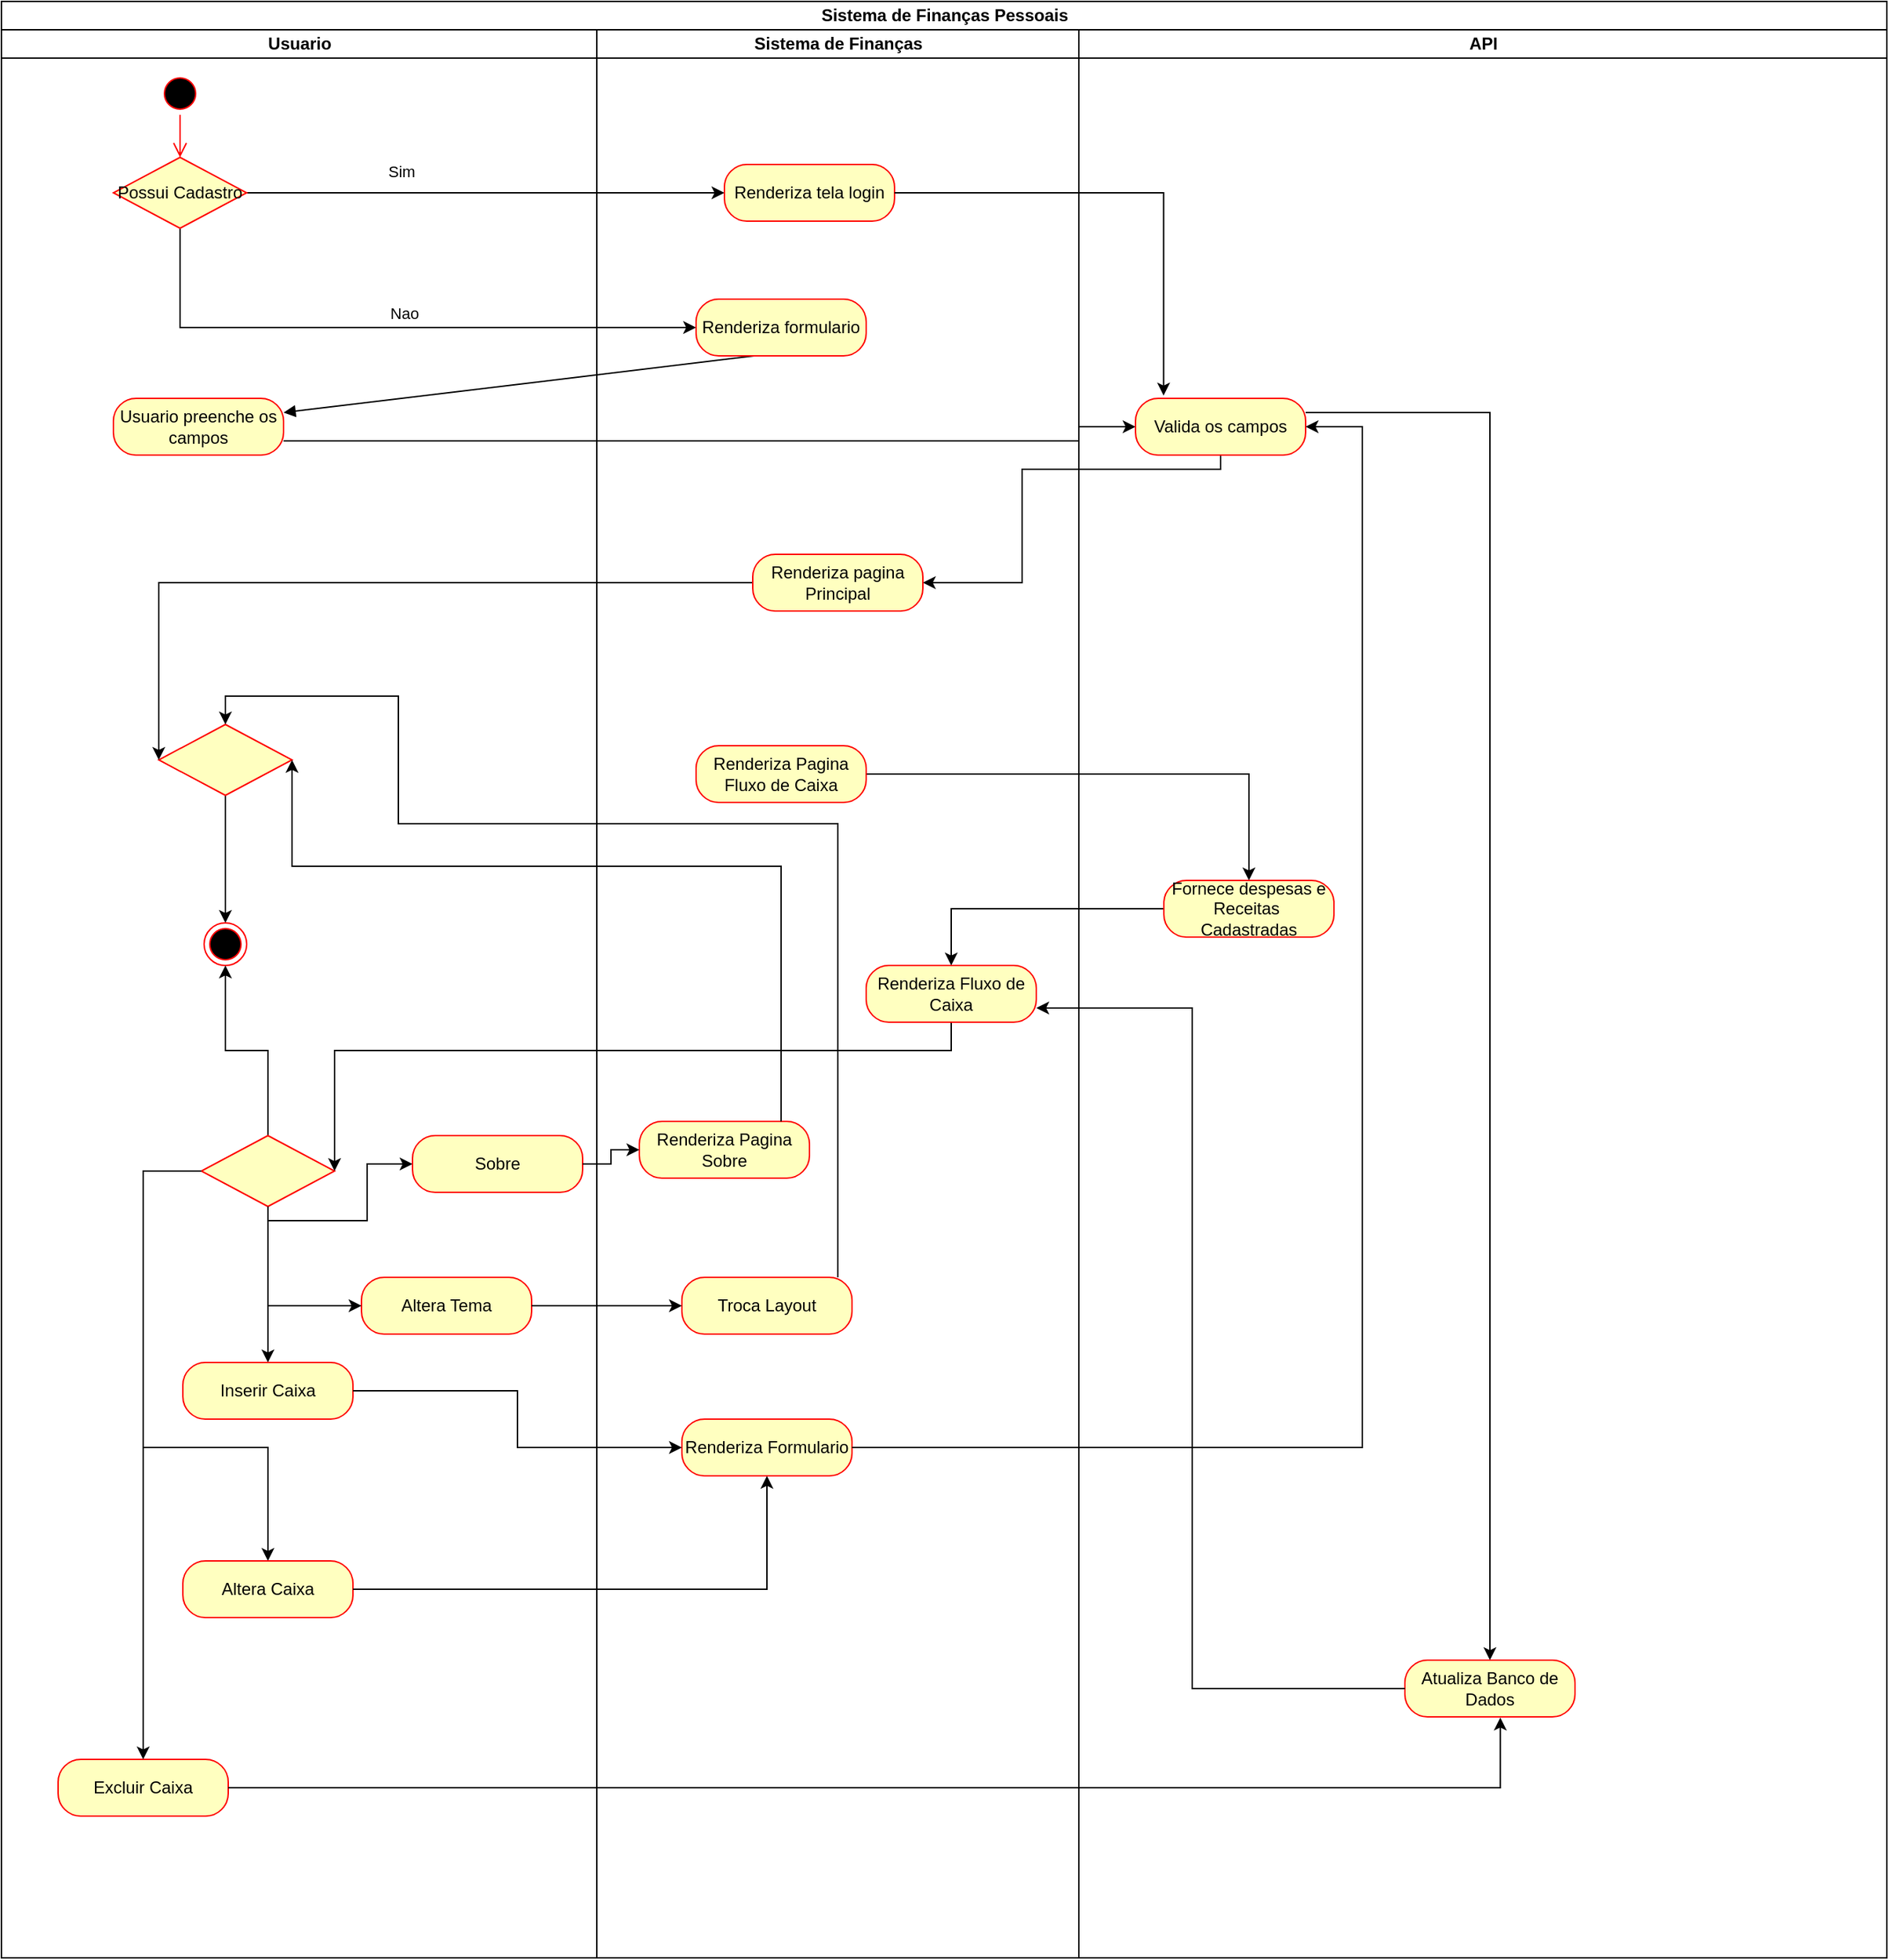<mxfile version="13.8.6" type="device"><diagram id="MltDcvICyytDoXgS4gsB" name="Page-1"><mxGraphModel dx="1375" dy="864" grid="1" gridSize="10" guides="1" tooltips="1" connect="1" arrows="1" fold="1" page="1" pageScale="1" pageWidth="827" pageHeight="1169" math="0" shadow="0"><root><mxCell id="0"/><mxCell id="1" parent="0"/><mxCell id="fEoarmlSWMrvtzrIugMK-1" value="Sistema de Finanças Pessoais" style="swimlane;html=1;childLayout=stackLayout;resizeParent=1;resizeParentMax=0;startSize=20;aspect=fixed;" parent="1" vertex="1"><mxGeometry x="80" y="40" width="1330" height="1380" as="geometry"/></mxCell><mxCell id="fEoarmlSWMrvtzrIugMK-49" value="Nao" style="edgeStyle=orthogonalEdgeStyle;rounded=0;orthogonalLoop=1;jettySize=auto;html=1;entryX=0;entryY=0.5;entryDx=0;entryDy=0;exitX=0.5;exitY=1;exitDx=0;exitDy=0;" parent="fEoarmlSWMrvtzrIugMK-1" source="fEoarmlSWMrvtzrIugMK-41" target="fEoarmlSWMrvtzrIugMK-47" edge="1"><mxGeometry x="0.051" y="10" relative="1" as="geometry"><mxPoint as="offset"/></mxGeometry></mxCell><mxCell id="fEoarmlSWMrvtzrIugMK-52" value="" style="html=1;verticalAlign=bottom;endArrow=block;entryX=1;entryY=0.25;entryDx=0;entryDy=0;exitX=0.342;exitY=1;exitDx=0;exitDy=0;exitPerimeter=0;" parent="fEoarmlSWMrvtzrIugMK-1" source="fEoarmlSWMrvtzrIugMK-47" target="fEoarmlSWMrvtzrIugMK-50" edge="1"><mxGeometry width="80" relative="1" as="geometry"><mxPoint x="280" y="150" as="sourcePoint"/><mxPoint x="360" y="150" as="targetPoint"/></mxGeometry></mxCell><mxCell id="fEoarmlSWMrvtzrIugMK-54" value="Sim" style="edgeStyle=orthogonalEdgeStyle;rounded=0;orthogonalLoop=1;jettySize=auto;html=1;entryX=0;entryY=0.5;entryDx=0;entryDy=0;" parent="fEoarmlSWMrvtzrIugMK-1" source="fEoarmlSWMrvtzrIugMK-41" target="fEoarmlSWMrvtzrIugMK-53" edge="1"><mxGeometry x="-0.356" y="15" relative="1" as="geometry"><mxPoint as="offset"/></mxGeometry></mxCell><mxCell id="fEoarmlSWMrvtzrIugMK-58" style="edgeStyle=orthogonalEdgeStyle;rounded=0;orthogonalLoop=1;jettySize=auto;html=1;entryX=0;entryY=0.5;entryDx=0;entryDy=0;" parent="fEoarmlSWMrvtzrIugMK-1" source="fEoarmlSWMrvtzrIugMK-50" target="fEoarmlSWMrvtzrIugMK-57" edge="1"><mxGeometry relative="1" as="geometry"><Array as="points"><mxPoint x="760" y="310"/><mxPoint x="760" y="300"/></Array></mxGeometry></mxCell><mxCell id="fEoarmlSWMrvtzrIugMK-2" value="Usuario" style="swimlane;html=1;startSize=20;" parent="fEoarmlSWMrvtzrIugMK-1" vertex="1"><mxGeometry y="20" width="420" height="1360" as="geometry"/></mxCell><mxCell id="fEoarmlSWMrvtzrIugMK-107" value="Excluir Caixa" style="rounded=1;whiteSpace=wrap;html=1;arcSize=40;fontColor=#000000;fillColor=#ffffc0;strokeColor=#ff0000;" parent="fEoarmlSWMrvtzrIugMK-2" vertex="1"><mxGeometry x="40" y="1220" width="120" height="40" as="geometry"/></mxCell><mxCell id="fEoarmlSWMrvtzrIugMK-5" value="" style="ellipse;html=1;shape=startState;fillColor=#000000;strokeColor=#ff0000;" parent="fEoarmlSWMrvtzrIugMK-2" vertex="1"><mxGeometry x="111" y="30" width="30" height="30" as="geometry"/></mxCell><mxCell id="fEoarmlSWMrvtzrIugMK-6" value="" style="edgeStyle=orthogonalEdgeStyle;html=1;verticalAlign=bottom;endArrow=open;endSize=8;strokeColor=#ff0000;entryX=0.5;entryY=0;entryDx=0;entryDy=0;" parent="fEoarmlSWMrvtzrIugMK-2" source="fEoarmlSWMrvtzrIugMK-5" target="fEoarmlSWMrvtzrIugMK-41" edge="1"><mxGeometry relative="1" as="geometry"><mxPoint x="126" y="100" as="targetPoint"/></mxGeometry></mxCell><mxCell id="fEoarmlSWMrvtzrIugMK-41" value="Possui Cadastro" style="rhombus;whiteSpace=wrap;html=1;fillColor=#ffffc0;strokeColor=#ff0000;" parent="fEoarmlSWMrvtzrIugMK-2" vertex="1"><mxGeometry x="79" y="90" width="94" height="50" as="geometry"/></mxCell><mxCell id="fEoarmlSWMrvtzrIugMK-50" value="Usuario preenche os campos" style="rounded=1;whiteSpace=wrap;html=1;arcSize=40;fontColor=#000000;fillColor=#ffffc0;strokeColor=#ff0000;" parent="fEoarmlSWMrvtzrIugMK-2" vertex="1"><mxGeometry x="79" y="260" width="120" height="40" as="geometry"/></mxCell><mxCell id="fEoarmlSWMrvtzrIugMK-127" style="edgeStyle=orthogonalEdgeStyle;rounded=0;orthogonalLoop=1;jettySize=auto;html=1;entryX=0.5;entryY=0;entryDx=0;entryDy=0;" parent="fEoarmlSWMrvtzrIugMK-2" source="fEoarmlSWMrvtzrIugMK-79" target="fEoarmlSWMrvtzrIugMK-91" edge="1"><mxGeometry relative="1" as="geometry"/></mxCell><mxCell id="fEoarmlSWMrvtzrIugMK-79" value="" style="rhombus;whiteSpace=wrap;html=1;fillColor=#ffffc0;strokeColor=#ff0000;" parent="fEoarmlSWMrvtzrIugMK-2" vertex="1"><mxGeometry x="111" y="490" width="94" height="50" as="geometry"/></mxCell><mxCell id="fEoarmlSWMrvtzrIugMK-111" style="edgeStyle=orthogonalEdgeStyle;rounded=0;orthogonalLoop=1;jettySize=auto;html=1;entryX=0.5;entryY=0;entryDx=0;entryDy=0;" parent="fEoarmlSWMrvtzrIugMK-2" source="fEoarmlSWMrvtzrIugMK-102" target="fEoarmlSWMrvtzrIugMK-105" edge="1"><mxGeometry relative="1" as="geometry"><Array as="points"><mxPoint x="100" y="805"/><mxPoint x="100" y="1000"/><mxPoint x="188" y="1000"/></Array></mxGeometry></mxCell><mxCell id="fEoarmlSWMrvtzrIugMK-91" value="" style="ellipse;html=1;shape=endState;fillColor=#000000;strokeColor=#ff0000;" parent="fEoarmlSWMrvtzrIugMK-2" vertex="1"><mxGeometry x="143" y="630" width="30" height="30" as="geometry"/></mxCell><mxCell id="fEoarmlSWMrvtzrIugMK-105" value="Altera Caixa" style="rounded=1;whiteSpace=wrap;html=1;arcSize=40;fontColor=#000000;fillColor=#ffffc0;strokeColor=#ff0000;" parent="fEoarmlSWMrvtzrIugMK-2" vertex="1"><mxGeometry x="128" y="1080" width="120" height="40" as="geometry"/></mxCell><mxCell id="fEoarmlSWMrvtzrIugMK-124" style="edgeStyle=orthogonalEdgeStyle;rounded=0;orthogonalLoop=1;jettySize=auto;html=1;entryX=0.5;entryY=0;entryDx=0;entryDy=0;" parent="fEoarmlSWMrvtzrIugMK-2" source="fEoarmlSWMrvtzrIugMK-102" target="fEoarmlSWMrvtzrIugMK-123" edge="1"><mxGeometry relative="1" as="geometry"/></mxCell><mxCell id="fEoarmlSWMrvtzrIugMK-126" style="edgeStyle=orthogonalEdgeStyle;rounded=0;orthogonalLoop=1;jettySize=auto;html=1;entryX=0.5;entryY=1;entryDx=0;entryDy=0;" parent="fEoarmlSWMrvtzrIugMK-2" source="fEoarmlSWMrvtzrIugMK-102" target="fEoarmlSWMrvtzrIugMK-91" edge="1"><mxGeometry relative="1" as="geometry"/></mxCell><mxCell id="esHbn1VnEWJluEcN6U5b-10" style="edgeStyle=orthogonalEdgeStyle;rounded=0;orthogonalLoop=1;jettySize=auto;html=1;entryX=0;entryY=0.5;entryDx=0;entryDy=0;" edge="1" parent="fEoarmlSWMrvtzrIugMK-2" source="fEoarmlSWMrvtzrIugMK-102" target="esHbn1VnEWJluEcN6U5b-9"><mxGeometry relative="1" as="geometry"><Array as="points"><mxPoint x="188" y="840"/><mxPoint x="258" y="840"/><mxPoint x="258" y="800"/></Array></mxGeometry></mxCell><mxCell id="fEoarmlSWMrvtzrIugMK-102" value="" style="rhombus;whiteSpace=wrap;html=1;fillColor=#ffffc0;strokeColor=#ff0000;" parent="fEoarmlSWMrvtzrIugMK-2" vertex="1"><mxGeometry x="141" y="780" width="94" height="50" as="geometry"/></mxCell><mxCell id="fEoarmlSWMrvtzrIugMK-110" style="edgeStyle=orthogonalEdgeStyle;rounded=0;orthogonalLoop=1;jettySize=auto;html=1;" parent="fEoarmlSWMrvtzrIugMK-2" source="fEoarmlSWMrvtzrIugMK-102" target="fEoarmlSWMrvtzrIugMK-107" edge="1"><mxGeometry relative="1" as="geometry"><Array as="points"><mxPoint x="100" y="805"/></Array></mxGeometry></mxCell><mxCell id="fEoarmlSWMrvtzrIugMK-123" value="Inserir Caixa" style="rounded=1;whiteSpace=wrap;html=1;arcSize=40;fontColor=#000000;fillColor=#ffffc0;strokeColor=#ff0000;" parent="fEoarmlSWMrvtzrIugMK-2" vertex="1"><mxGeometry x="128" y="940" width="120" height="40" as="geometry"/></mxCell><mxCell id="fEoarmlSWMrvtzrIugMK-86" value="Altera Tema" style="rounded=1;whiteSpace=wrap;html=1;arcSize=40;fontColor=#000000;fillColor=#ffffc0;strokeColor=#ff0000;" parent="fEoarmlSWMrvtzrIugMK-2" vertex="1"><mxGeometry x="254" y="880" width="120" height="40" as="geometry"/></mxCell><mxCell id="esHbn1VnEWJluEcN6U5b-4" style="edgeStyle=orthogonalEdgeStyle;rounded=0;orthogonalLoop=1;jettySize=auto;html=1;entryX=0;entryY=0.5;entryDx=0;entryDy=0;" edge="1" parent="fEoarmlSWMrvtzrIugMK-2" source="fEoarmlSWMrvtzrIugMK-102" target="fEoarmlSWMrvtzrIugMK-86"><mxGeometry relative="1" as="geometry"><Array as="points"><mxPoint x="188" y="900"/></Array></mxGeometry></mxCell><mxCell id="esHbn1VnEWJluEcN6U5b-9" value="Sobre" style="rounded=1;whiteSpace=wrap;html=1;arcSize=40;fontColor=#000000;fillColor=#ffffc0;strokeColor=#ff0000;" vertex="1" parent="fEoarmlSWMrvtzrIugMK-2"><mxGeometry x="290" y="780" width="120" height="40" as="geometry"/></mxCell><mxCell id="fEoarmlSWMrvtzrIugMK-78" style="edgeStyle=orthogonalEdgeStyle;rounded=0;orthogonalLoop=1;jettySize=auto;html=1;entryX=1;entryY=0.5;entryDx=0;entryDy=0;" parent="fEoarmlSWMrvtzrIugMK-1" source="fEoarmlSWMrvtzrIugMK-57" target="fEoarmlSWMrvtzrIugMK-59" edge="1"><mxGeometry relative="1" as="geometry"><Array as="points"><mxPoint x="860" y="330"/><mxPoint x="720" y="330"/><mxPoint x="720" y="410"/></Array></mxGeometry></mxCell><mxCell id="fEoarmlSWMrvtzrIugMK-80" style="edgeStyle=orthogonalEdgeStyle;rounded=0;orthogonalLoop=1;jettySize=auto;html=1;entryX=0;entryY=0.5;entryDx=0;entryDy=0;" parent="fEoarmlSWMrvtzrIugMK-1" source="fEoarmlSWMrvtzrIugMK-59" target="fEoarmlSWMrvtzrIugMK-79" edge="1"><mxGeometry relative="1" as="geometry"><Array as="points"><mxPoint x="111" y="410"/></Array></mxGeometry></mxCell><mxCell id="fEoarmlSWMrvtzrIugMK-96" value="" style="edgeStyle=orthogonalEdgeStyle;rounded=0;orthogonalLoop=1;jettySize=auto;html=1;" parent="fEoarmlSWMrvtzrIugMK-1" source="fEoarmlSWMrvtzrIugMK-84" target="fEoarmlSWMrvtzrIugMK-95" edge="1"><mxGeometry relative="1" as="geometry"/></mxCell><mxCell id="fEoarmlSWMrvtzrIugMK-98" value="" style="edgeStyle=orthogonalEdgeStyle;rounded=0;orthogonalLoop=1;jettySize=auto;html=1;" parent="fEoarmlSWMrvtzrIugMK-1" source="fEoarmlSWMrvtzrIugMK-95" target="fEoarmlSWMrvtzrIugMK-97" edge="1"><mxGeometry relative="1" as="geometry"/></mxCell><mxCell id="fEoarmlSWMrvtzrIugMK-103" style="edgeStyle=orthogonalEdgeStyle;rounded=0;orthogonalLoop=1;jettySize=auto;html=1;entryX=1;entryY=0.5;entryDx=0;entryDy=0;" parent="fEoarmlSWMrvtzrIugMK-1" source="fEoarmlSWMrvtzrIugMK-97" target="fEoarmlSWMrvtzrIugMK-102" edge="1"><mxGeometry relative="1" as="geometry"><Array as="points"><mxPoint x="670" y="740"/><mxPoint x="235" y="740"/></Array></mxGeometry></mxCell><mxCell id="fEoarmlSWMrvtzrIugMK-113" value="" style="edgeStyle=orthogonalEdgeStyle;rounded=0;orthogonalLoop=1;jettySize=auto;html=1;" parent="fEoarmlSWMrvtzrIugMK-1" source="fEoarmlSWMrvtzrIugMK-105" target="fEoarmlSWMrvtzrIugMK-112" edge="1"><mxGeometry relative="1" as="geometry"/></mxCell><mxCell id="fEoarmlSWMrvtzrIugMK-3" value="Sistema de Finanças" style="swimlane;html=1;startSize=20;" parent="fEoarmlSWMrvtzrIugMK-1" vertex="1"><mxGeometry x="420" y="20" width="340" height="1360" as="geometry"/></mxCell><mxCell id="fEoarmlSWMrvtzrIugMK-83" value="Renderiza Pagina Sobre" style="rounded=1;whiteSpace=wrap;html=1;arcSize=40;fontColor=#000000;fillColor=#ffffc0;strokeColor=#ff0000;" parent="fEoarmlSWMrvtzrIugMK-3" vertex="1"><mxGeometry x="30" y="770" width="120" height="40" as="geometry"/></mxCell><mxCell id="fEoarmlSWMrvtzrIugMK-84" value="Renderiza Pagina Fluxo de Caixa" style="rounded=1;whiteSpace=wrap;html=1;arcSize=40;fontColor=#000000;fillColor=#ffffc0;strokeColor=#ff0000;" parent="fEoarmlSWMrvtzrIugMK-3" vertex="1"><mxGeometry x="70" y="505" width="120" height="40" as="geometry"/></mxCell><mxCell id="fEoarmlSWMrvtzrIugMK-47" value="Renderiza formulario" style="rounded=1;whiteSpace=wrap;html=1;arcSize=40;fontColor=#000000;fillColor=#ffffc0;strokeColor=#ff0000;" parent="fEoarmlSWMrvtzrIugMK-3" vertex="1"><mxGeometry x="70" y="190" width="120" height="40" as="geometry"/></mxCell><mxCell id="fEoarmlSWMrvtzrIugMK-112" value="Renderiza Formulario" style="rounded=1;whiteSpace=wrap;html=1;arcSize=40;fontColor=#000000;fillColor=#ffffc0;strokeColor=#ff0000;" parent="fEoarmlSWMrvtzrIugMK-3" vertex="1"><mxGeometry x="60" y="980" width="120" height="40" as="geometry"/></mxCell><mxCell id="fEoarmlSWMrvtzrIugMK-53" value="Renderiza tela login" style="rounded=1;whiteSpace=wrap;html=1;arcSize=40;fontColor=#000000;fillColor=#ffffc0;strokeColor=#ff0000;" parent="fEoarmlSWMrvtzrIugMK-3" vertex="1"><mxGeometry x="90" y="95" width="120" height="40" as="geometry"/></mxCell><mxCell id="fEoarmlSWMrvtzrIugMK-59" value="Renderiza pagina Principal" style="rounded=1;whiteSpace=wrap;html=1;arcSize=40;fontColor=#000000;fillColor=#ffffc0;strokeColor=#ff0000;" parent="fEoarmlSWMrvtzrIugMK-3" vertex="1"><mxGeometry x="110" y="370" width="120" height="40" as="geometry"/></mxCell><mxCell id="fEoarmlSWMrvtzrIugMK-97" value="Renderiza Fluxo de Caixa" style="rounded=1;whiteSpace=wrap;html=1;arcSize=40;fontColor=#000000;fillColor=#ffffc0;strokeColor=#ff0000;" parent="fEoarmlSWMrvtzrIugMK-3" vertex="1"><mxGeometry x="190" y="660" width="120" height="40" as="geometry"/></mxCell><mxCell id="esHbn1VnEWJluEcN6U5b-8" value="Troca Layout" style="rounded=1;whiteSpace=wrap;html=1;arcSize=40;fontColor=#000000;fillColor=#ffffc0;strokeColor=#ff0000;" vertex="1" parent="fEoarmlSWMrvtzrIugMK-3"><mxGeometry x="60" y="880" width="120" height="40" as="geometry"/></mxCell><mxCell id="fEoarmlSWMrvtzrIugMK-4" value="API" style="swimlane;html=1;startSize=20;" parent="fEoarmlSWMrvtzrIugMK-1" vertex="1"><mxGeometry x="760" y="20" width="570" height="1360" as="geometry"/></mxCell><mxCell id="fEoarmlSWMrvtzrIugMK-118" style="edgeStyle=orthogonalEdgeStyle;rounded=0;orthogonalLoop=1;jettySize=auto;html=1;" parent="fEoarmlSWMrvtzrIugMK-4" source="fEoarmlSWMrvtzrIugMK-57" target="fEoarmlSWMrvtzrIugMK-116" edge="1"><mxGeometry relative="1" as="geometry"><Array as="points"><mxPoint x="290" y="270"/></Array></mxGeometry></mxCell><mxCell id="fEoarmlSWMrvtzrIugMK-57" value="Valida os campos" style="rounded=1;whiteSpace=wrap;html=1;arcSize=40;fontColor=#000000;fillColor=#ffffc0;strokeColor=#ff0000;" parent="fEoarmlSWMrvtzrIugMK-4" vertex="1"><mxGeometry x="40" y="260" width="120" height="40" as="geometry"/></mxCell><mxCell id="fEoarmlSWMrvtzrIugMK-95" value="Fornece despesas e Receitas&amp;nbsp; Cadastradas" style="rounded=1;whiteSpace=wrap;html=1;arcSize=40;fontColor=#000000;fillColor=#ffffc0;strokeColor=#ff0000;" parent="fEoarmlSWMrvtzrIugMK-4" vertex="1"><mxGeometry x="60" y="600" width="120" height="40" as="geometry"/></mxCell><mxCell id="fEoarmlSWMrvtzrIugMK-116" value="Atualiza Banco de Dados" style="rounded=1;whiteSpace=wrap;html=1;arcSize=40;fontColor=#000000;fillColor=#ffffc0;strokeColor=#ff0000;" parent="fEoarmlSWMrvtzrIugMK-4" vertex="1"><mxGeometry x="230" y="1150" width="120" height="40" as="geometry"/></mxCell><mxCell id="fEoarmlSWMrvtzrIugMK-115" value="" style="edgeStyle=orthogonalEdgeStyle;rounded=0;orthogonalLoop=1;jettySize=auto;html=1;entryX=1;entryY=0.5;entryDx=0;entryDy=0;" parent="fEoarmlSWMrvtzrIugMK-1" source="fEoarmlSWMrvtzrIugMK-112" target="fEoarmlSWMrvtzrIugMK-57" edge="1"><mxGeometry relative="1" as="geometry"><mxPoint x="640" y="1020" as="targetPoint"/><Array as="points"><mxPoint x="960" y="1020"/><mxPoint x="960" y="300"/></Array></mxGeometry></mxCell><mxCell id="fEoarmlSWMrvtzrIugMK-120" value="" style="edgeStyle=orthogonalEdgeStyle;rounded=0;orthogonalLoop=1;jettySize=auto;html=1;entryX=1;entryY=0.75;entryDx=0;entryDy=0;" parent="fEoarmlSWMrvtzrIugMK-1" source="fEoarmlSWMrvtzrIugMK-116" target="fEoarmlSWMrvtzrIugMK-97" edge="1"><mxGeometry relative="1" as="geometry"><mxPoint x="450" y="1149.0" as="targetPoint"/><Array as="points"><mxPoint x="840" y="1190"/><mxPoint x="840" y="710"/></Array></mxGeometry></mxCell><mxCell id="fEoarmlSWMrvtzrIugMK-121" style="edgeStyle=orthogonalEdgeStyle;rounded=0;orthogonalLoop=1;jettySize=auto;html=1;entryX=0.561;entryY=1.013;entryDx=0;entryDy=0;entryPerimeter=0;" parent="fEoarmlSWMrvtzrIugMK-1" source="fEoarmlSWMrvtzrIugMK-107" target="fEoarmlSWMrvtzrIugMK-116" edge="1"><mxGeometry relative="1" as="geometry"><Array as="points"><mxPoint x="1057" y="1260"/></Array><mxPoint x="1130" y="800" as="targetPoint"/></mxGeometry></mxCell><mxCell id="fEoarmlSWMrvtzrIugMK-125" style="edgeStyle=orthogonalEdgeStyle;rounded=0;orthogonalLoop=1;jettySize=auto;html=1;entryX=0;entryY=0.5;entryDx=0;entryDy=0;" parent="fEoarmlSWMrvtzrIugMK-1" source="fEoarmlSWMrvtzrIugMK-123" target="fEoarmlSWMrvtzrIugMK-112" edge="1"><mxGeometry relative="1" as="geometry"/></mxCell><mxCell id="esHbn1VnEWJluEcN6U5b-1" style="edgeStyle=orthogonalEdgeStyle;rounded=0;orthogonalLoop=1;jettySize=auto;html=1;entryX=0.165;entryY=-0.05;entryDx=0;entryDy=0;entryPerimeter=0;" edge="1" parent="fEoarmlSWMrvtzrIugMK-1" source="fEoarmlSWMrvtzrIugMK-53" target="fEoarmlSWMrvtzrIugMK-57"><mxGeometry relative="1" as="geometry"/></mxCell><mxCell id="esHbn1VnEWJluEcN6U5b-7" value="" style="edgeStyle=orthogonalEdgeStyle;rounded=0;orthogonalLoop=1;jettySize=auto;html=1;entryX=0;entryY=0.5;entryDx=0;entryDy=0;" edge="1" parent="fEoarmlSWMrvtzrIugMK-1" source="fEoarmlSWMrvtzrIugMK-86" target="esHbn1VnEWJluEcN6U5b-8"><mxGeometry relative="1" as="geometry"><mxPoint x="454" y="930" as="targetPoint"/></mxGeometry></mxCell><mxCell id="esHbn1VnEWJluEcN6U5b-11" style="edgeStyle=orthogonalEdgeStyle;rounded=0;orthogonalLoop=1;jettySize=auto;html=1;entryX=0;entryY=0.5;entryDx=0;entryDy=0;" edge="1" parent="fEoarmlSWMrvtzrIugMK-1" source="esHbn1VnEWJluEcN6U5b-9" target="fEoarmlSWMrvtzrIugMK-83"><mxGeometry relative="1" as="geometry"/></mxCell><mxCell id="esHbn1VnEWJluEcN6U5b-12" style="edgeStyle=orthogonalEdgeStyle;rounded=0;orthogonalLoop=1;jettySize=auto;html=1;entryX=1;entryY=0.5;entryDx=0;entryDy=0;" edge="1" parent="fEoarmlSWMrvtzrIugMK-1" source="fEoarmlSWMrvtzrIugMK-83" target="fEoarmlSWMrvtzrIugMK-79"><mxGeometry relative="1" as="geometry"><Array as="points"><mxPoint x="550" y="610"/><mxPoint x="205" y="610"/></Array></mxGeometry></mxCell><mxCell id="esHbn1VnEWJluEcN6U5b-13" style="edgeStyle=orthogonalEdgeStyle;rounded=0;orthogonalLoop=1;jettySize=auto;html=1;entryX=0.5;entryY=0;entryDx=0;entryDy=0;" edge="1" parent="fEoarmlSWMrvtzrIugMK-1" source="esHbn1VnEWJluEcN6U5b-8" target="fEoarmlSWMrvtzrIugMK-79"><mxGeometry relative="1" as="geometry"><Array as="points"><mxPoint x="590" y="580"/><mxPoint x="280" y="580"/><mxPoint x="280" y="490"/><mxPoint x="158" y="490"/></Array></mxGeometry></mxCell></root></mxGraphModel></diagram></mxfile>